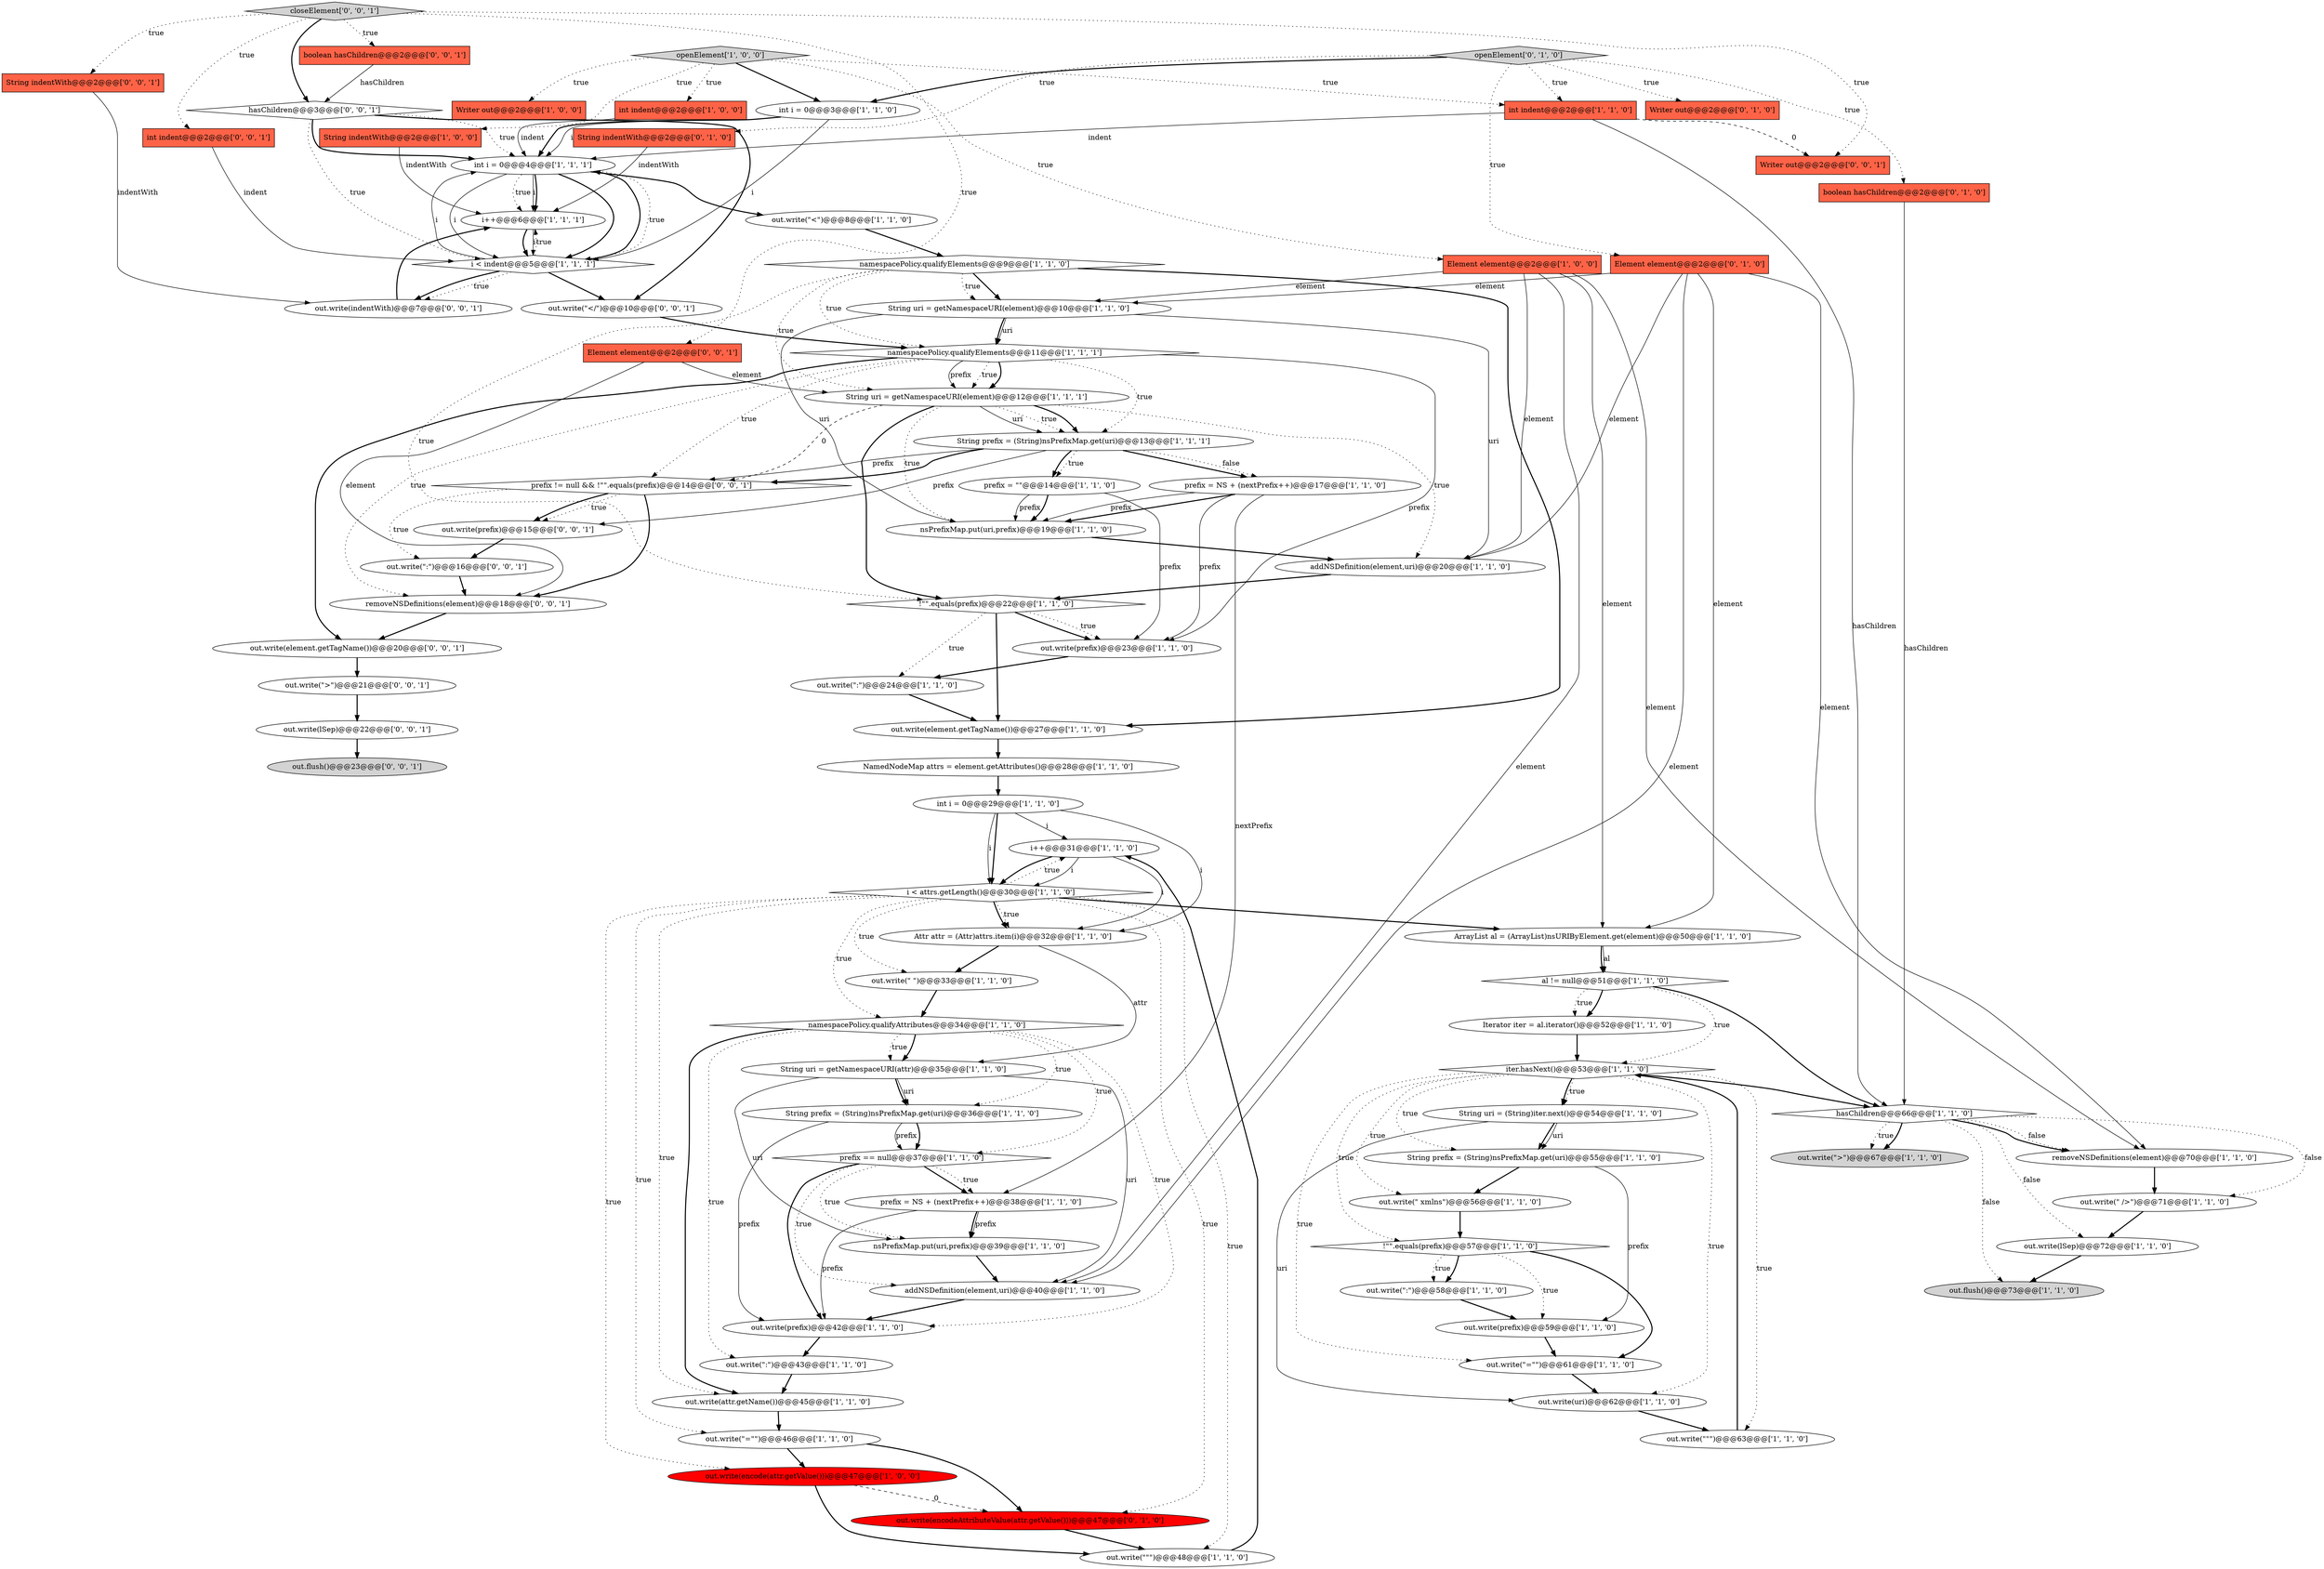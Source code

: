 digraph {
69 [style = filled, label = "hasChildren@@@3@@@['0', '0', '1']", fillcolor = white, shape = diamond image = "AAA0AAABBB3BBB"];
37 [style = filled, label = "namespacePolicy.qualifyAttributes@@@34@@@['1', '1', '0']", fillcolor = white, shape = diamond image = "AAA0AAABBB1BBB"];
40 [style = filled, label = "out.write(\" xmlns\")@@@56@@@['1', '1', '0']", fillcolor = white, shape = ellipse image = "AAA0AAABBB1BBB"];
43 [style = filled, label = "removeNSDefinitions(element)@@@70@@@['1', '1', '0']", fillcolor = white, shape = ellipse image = "AAA0AAABBB1BBB"];
16 [style = filled, label = "addNSDefinition(element,uri)@@@40@@@['1', '1', '0']", fillcolor = white, shape = ellipse image = "AAA0AAABBB1BBB"];
57 [style = filled, label = "int i = 0@@@29@@@['1', '1', '0']", fillcolor = white, shape = ellipse image = "AAA0AAABBB1BBB"];
30 [style = filled, label = "!\"\".equals(prefix)@@@22@@@['1', '1', '0']", fillcolor = white, shape = diamond image = "AAA0AAABBB1BBB"];
34 [style = filled, label = "out.write(\">\")@@@67@@@['1', '1', '0']", fillcolor = lightgray, shape = ellipse image = "AAA0AAABBB1BBB"];
79 [style = filled, label = "closeElement['0', '0', '1']", fillcolor = lightgray, shape = diamond image = "AAA0AAABBB3BBB"];
77 [style = filled, label = "prefix != null && !\"\".equals(prefix)@@@14@@@['0', '0', '1']", fillcolor = white, shape = diamond image = "AAA0AAABBB3BBB"];
60 [style = filled, label = "hasChildren@@@66@@@['1', '1', '0']", fillcolor = white, shape = diamond image = "AAA0AAABBB1BBB"];
73 [style = filled, label = "String indentWith@@@2@@@['0', '0', '1']", fillcolor = tomato, shape = box image = "AAA0AAABBB3BBB"];
74 [style = filled, label = "removeNSDefinitions(element)@@@18@@@['0', '0', '1']", fillcolor = white, shape = ellipse image = "AAA0AAABBB3BBB"];
68 [style = filled, label = "boolean hasChildren@@@2@@@['0', '0', '1']", fillcolor = tomato, shape = box image = "AAA0AAABBB3BBB"];
81 [style = filled, label = "out.write(\":\")@@@16@@@['0', '0', '1']", fillcolor = white, shape = ellipse image = "AAA0AAABBB3BBB"];
55 [style = filled, label = "out.write(element.getTagName())@@@27@@@['1', '1', '0']", fillcolor = white, shape = ellipse image = "AAA0AAABBB1BBB"];
42 [style = filled, label = "out.write(prefix)@@@59@@@['1', '1', '0']", fillcolor = white, shape = ellipse image = "AAA0AAABBB1BBB"];
62 [style = filled, label = "Element element@@@2@@@['0', '1', '0']", fillcolor = tomato, shape = box image = "AAA0AAABBB2BBB"];
10 [style = filled, label = "Writer out@@@2@@@['1', '0', '0']", fillcolor = tomato, shape = box image = "AAA0AAABBB1BBB"];
80 [style = filled, label = "out.write(lSep)@@@22@@@['0', '0', '1']", fillcolor = white, shape = ellipse image = "AAA0AAABBB3BBB"];
83 [style = filled, label = "Writer out@@@2@@@['0', '0', '1']", fillcolor = tomato, shape = box image = "AAA0AAABBB3BBB"];
54 [style = filled, label = "iter.hasNext()@@@53@@@['1', '1', '0']", fillcolor = white, shape = diamond image = "AAA0AAABBB1BBB"];
59 [style = filled, label = "int indent@@@2@@@['1', '1', '0']", fillcolor = tomato, shape = box image = "AAA0AAABBB1BBB"];
11 [style = filled, label = "out.write(\"=\"\")@@@46@@@['1', '1', '0']", fillcolor = white, shape = ellipse image = "AAA0AAABBB1BBB"];
14 [style = filled, label = "out.write(\" />\")@@@71@@@['1', '1', '0']", fillcolor = white, shape = ellipse image = "AAA0AAABBB1BBB"];
50 [style = filled, label = "out.write(lSep)@@@72@@@['1', '1', '0']", fillcolor = white, shape = ellipse image = "AAA0AAABBB1BBB"];
61 [style = filled, label = "out.write(\"\"\")@@@63@@@['1', '1', '0']", fillcolor = white, shape = ellipse image = "AAA0AAABBB1BBB"];
48 [style = filled, label = "addNSDefinition(element,uri)@@@20@@@['1', '1', '0']", fillcolor = white, shape = ellipse image = "AAA0AAABBB1BBB"];
0 [style = filled, label = "i++@@@31@@@['1', '1', '0']", fillcolor = white, shape = ellipse image = "AAA0AAABBB1BBB"];
53 [style = filled, label = "String uri = getNamespaceURI(attr)@@@35@@@['1', '1', '0']", fillcolor = white, shape = ellipse image = "AAA0AAABBB1BBB"];
22 [style = filled, label = "out.write(encode(attr.getValue()))@@@47@@@['1', '0', '0']", fillcolor = red, shape = ellipse image = "AAA1AAABBB1BBB"];
33 [style = filled, label = "out.write(uri)@@@62@@@['1', '1', '0']", fillcolor = white, shape = ellipse image = "AAA0AAABBB1BBB"];
1 [style = filled, label = "String indentWith@@@2@@@['1', '0', '0']", fillcolor = tomato, shape = box image = "AAA0AAABBB1BBB"];
44 [style = filled, label = "String uri = getNamespaceURI(element)@@@10@@@['1', '1', '0']", fillcolor = white, shape = ellipse image = "AAA0AAABBB1BBB"];
38 [style = filled, label = "String prefix = (String)nsPrefixMap.get(uri)@@@36@@@['1', '1', '0']", fillcolor = white, shape = ellipse image = "AAA0AAABBB1BBB"];
66 [style = filled, label = "Writer out@@@2@@@['0', '1', '0']", fillcolor = tomato, shape = box image = "AAA0AAABBB2BBB"];
18 [style = filled, label = "out.write(\":\")@@@58@@@['1', '1', '0']", fillcolor = white, shape = ellipse image = "AAA0AAABBB1BBB"];
24 [style = filled, label = "out.write(\"\"\")@@@48@@@['1', '1', '0']", fillcolor = white, shape = ellipse image = "AAA0AAABBB1BBB"];
71 [style = filled, label = "out.flush()@@@23@@@['0', '0', '1']", fillcolor = lightgray, shape = ellipse image = "AAA0AAABBB3BBB"];
8 [style = filled, label = "out.write(\":\")@@@43@@@['1', '1', '0']", fillcolor = white, shape = ellipse image = "AAA0AAABBB1BBB"];
17 [style = filled, label = "out.write(\"=\"\")@@@61@@@['1', '1', '0']", fillcolor = white, shape = ellipse image = "AAA0AAABBB1BBB"];
63 [style = filled, label = "String indentWith@@@2@@@['0', '1', '0']", fillcolor = tomato, shape = box image = "AAA0AAABBB2BBB"];
26 [style = filled, label = "int i = 0@@@3@@@['1', '1', '0']", fillcolor = white, shape = ellipse image = "AAA0AAABBB1BBB"];
84 [style = filled, label = "out.write(element.getTagName())@@@20@@@['0', '0', '1']", fillcolor = white, shape = ellipse image = "AAA0AAABBB3BBB"];
56 [style = filled, label = "!\"\".equals(prefix)@@@57@@@['1', '1', '0']", fillcolor = white, shape = diamond image = "AAA0AAABBB1BBB"];
65 [style = filled, label = "openElement['0', '1', '0']", fillcolor = lightgray, shape = diamond image = "AAA0AAABBB2BBB"];
7 [style = filled, label = "String prefix = (String)nsPrefixMap.get(uri)@@@13@@@['1', '1', '1']", fillcolor = white, shape = ellipse image = "AAA0AAABBB1BBB"];
29 [style = filled, label = "i++@@@6@@@['1', '1', '1']", fillcolor = white, shape = ellipse image = "AAA0AAABBB1BBB"];
21 [style = filled, label = "i < attrs.getLength()@@@30@@@['1', '1', '0']", fillcolor = white, shape = diamond image = "AAA0AAABBB1BBB"];
41 [style = filled, label = "al != null@@@51@@@['1', '1', '0']", fillcolor = white, shape = diamond image = "AAA0AAABBB1BBB"];
13 [style = filled, label = "int indent@@@2@@@['1', '0', '0']", fillcolor = tomato, shape = box image = "AAA0AAABBB1BBB"];
70 [style = filled, label = "out.write(prefix)@@@15@@@['0', '0', '1']", fillcolor = white, shape = ellipse image = "AAA0AAABBB3BBB"];
46 [style = filled, label = "out.write(attr.getName())@@@45@@@['1', '1', '0']", fillcolor = white, shape = ellipse image = "AAA0AAABBB1BBB"];
3 [style = filled, label = "out.write(\" \")@@@33@@@['1', '1', '0']", fillcolor = white, shape = ellipse image = "AAA0AAABBB1BBB"];
25 [style = filled, label = "namespacePolicy.qualifyElements@@@9@@@['1', '1', '0']", fillcolor = white, shape = diamond image = "AAA0AAABBB1BBB"];
2 [style = filled, label = "String uri = getNamespaceURI(element)@@@12@@@['1', '1', '1']", fillcolor = white, shape = ellipse image = "AAA0AAABBB1BBB"];
15 [style = filled, label = "NamedNodeMap attrs = element.getAttributes()@@@28@@@['1', '1', '0']", fillcolor = white, shape = ellipse image = "AAA0AAABBB1BBB"];
5 [style = filled, label = "openElement['1', '0', '0']", fillcolor = lightgray, shape = diamond image = "AAA0AAABBB1BBB"];
58 [style = filled, label = "Attr attr = (Attr)attrs.item(i)@@@32@@@['1', '1', '0']", fillcolor = white, shape = ellipse image = "AAA0AAABBB1BBB"];
19 [style = filled, label = "out.write(prefix)@@@23@@@['1', '1', '0']", fillcolor = white, shape = ellipse image = "AAA0AAABBB1BBB"];
12 [style = filled, label = "int i = 0@@@4@@@['1', '1', '1']", fillcolor = white, shape = ellipse image = "AAA0AAABBB1BBB"];
32 [style = filled, label = "ArrayList al = (ArrayList)nsURIByElement.get(element)@@@50@@@['1', '1', '0']", fillcolor = white, shape = ellipse image = "AAA0AAABBB1BBB"];
36 [style = filled, label = "i < indent@@@5@@@['1', '1', '1']", fillcolor = white, shape = diamond image = "AAA0AAABBB1BBB"];
39 [style = filled, label = "out.flush()@@@73@@@['1', '1', '0']", fillcolor = lightgray, shape = ellipse image = "AAA0AAABBB1BBB"];
20 [style = filled, label = "nsPrefixMap.put(uri,prefix)@@@39@@@['1', '1', '0']", fillcolor = white, shape = ellipse image = "AAA0AAABBB1BBB"];
47 [style = filled, label = "nsPrefixMap.put(uri,prefix)@@@19@@@['1', '1', '0']", fillcolor = white, shape = ellipse image = "AAA0AAABBB1BBB"];
76 [style = filled, label = "out.write(\">\")@@@21@@@['0', '0', '1']", fillcolor = white, shape = ellipse image = "AAA0AAABBB3BBB"];
9 [style = filled, label = "Iterator iter = al.iterator()@@@52@@@['1', '1', '0']", fillcolor = white, shape = ellipse image = "AAA0AAABBB1BBB"];
35 [style = filled, label = "out.write(prefix)@@@42@@@['1', '1', '0']", fillcolor = white, shape = ellipse image = "AAA0AAABBB1BBB"];
51 [style = filled, label = "out.write(\"<\")@@@8@@@['1', '1', '0']", fillcolor = white, shape = ellipse image = "AAA0AAABBB1BBB"];
23 [style = filled, label = "prefix = NS + (nextPrefix++)@@@17@@@['1', '1', '0']", fillcolor = white, shape = ellipse image = "AAA0AAABBB1BBB"];
75 [style = filled, label = "out.write(indentWith)@@@7@@@['0', '0', '1']", fillcolor = white, shape = ellipse image = "AAA0AAABBB3BBB"];
28 [style = filled, label = "String uri = (String)iter.next()@@@54@@@['1', '1', '0']", fillcolor = white, shape = ellipse image = "AAA0AAABBB1BBB"];
27 [style = filled, label = "out.write(\":\")@@@24@@@['1', '1', '0']", fillcolor = white, shape = ellipse image = "AAA0AAABBB1BBB"];
45 [style = filled, label = "prefix = \"\"@@@14@@@['1', '1', '0']", fillcolor = white, shape = ellipse image = "AAA0AAABBB1BBB"];
64 [style = filled, label = "boolean hasChildren@@@2@@@['0', '1', '0']", fillcolor = tomato, shape = box image = "AAA0AAABBB2BBB"];
78 [style = filled, label = "int indent@@@2@@@['0', '0', '1']", fillcolor = tomato, shape = box image = "AAA0AAABBB3BBB"];
6 [style = filled, label = "String prefix = (String)nsPrefixMap.get(uri)@@@55@@@['1', '1', '0']", fillcolor = white, shape = ellipse image = "AAA0AAABBB1BBB"];
52 [style = filled, label = "namespacePolicy.qualifyElements@@@11@@@['1', '1', '1']", fillcolor = white, shape = diamond image = "AAA0AAABBB1BBB"];
72 [style = filled, label = "Element element@@@2@@@['0', '0', '1']", fillcolor = tomato, shape = box image = "AAA0AAABBB3BBB"];
4 [style = filled, label = "Element element@@@2@@@['1', '0', '0']", fillcolor = tomato, shape = box image = "AAA0AAABBB1BBB"];
49 [style = filled, label = "prefix == null@@@37@@@['1', '1', '0']", fillcolor = white, shape = diamond image = "AAA0AAABBB1BBB"];
31 [style = filled, label = "prefix = NS + (nextPrefix++)@@@38@@@['1', '1', '0']", fillcolor = white, shape = ellipse image = "AAA0AAABBB1BBB"];
67 [style = filled, label = "out.write(encodeAttributeValue(attr.getValue()))@@@47@@@['0', '1', '0']", fillcolor = red, shape = ellipse image = "AAA1AAABBB2BBB"];
82 [style = filled, label = "out.write(\"</\")@@@10@@@['0', '0', '1']", fillcolor = white, shape = ellipse image = "AAA0AAABBB3BBB"];
12->29 [style = solid, label="i"];
28->6 [style = bold, label=""];
56->42 [style = dotted, label="true"];
57->58 [style = solid, label="i"];
65->64 [style = dotted, label="true"];
21->11 [style = dotted, label="true"];
26->36 [style = solid, label="i"];
5->1 [style = dotted, label="true"];
62->16 [style = solid, label="element"];
21->58 [style = bold, label=""];
75->29 [style = bold, label=""];
62->43 [style = solid, label="element"];
36->12 [style = solid, label="i"];
41->9 [style = bold, label=""];
44->47 [style = solid, label="uri"];
36->12 [style = bold, label=""];
58->3 [style = bold, label=""];
45->47 [style = solid, label="prefix"];
54->61 [style = dotted, label="true"];
15->57 [style = bold, label=""];
68->69 [style = solid, label="hasChildren"];
77->81 [style = dotted, label="true"];
62->32 [style = solid, label="element"];
25->44 [style = bold, label=""];
77->70 [style = bold, label=""];
72->2 [style = solid, label="element"];
69->82 [style = bold, label=""];
65->62 [style = dotted, label="true"];
13->12 [style = solid, label="indent"];
37->53 [style = bold, label=""];
36->82 [style = bold, label=""];
26->12 [style = bold, label=""];
37->38 [style = dotted, label="true"];
5->13 [style = dotted, label="true"];
62->48 [style = solid, label="element"];
72->74 [style = solid, label="element"];
20->16 [style = bold, label=""];
54->56 [style = dotted, label="true"];
38->49 [style = bold, label=""];
21->24 [style = dotted, label="true"];
2->48 [style = dotted, label="true"];
35->8 [style = bold, label=""];
78->36 [style = solid, label="indent"];
82->52 [style = bold, label=""];
21->37 [style = dotted, label="true"];
65->66 [style = dotted, label="true"];
2->7 [style = solid, label="uri"];
36->75 [style = dotted, label="true"];
44->48 [style = solid, label="uri"];
31->20 [style = bold, label=""];
53->38 [style = bold, label=""];
58->53 [style = solid, label="attr"];
0->21 [style = solid, label="i"];
69->36 [style = dotted, label="true"];
69->12 [style = bold, label=""];
25->44 [style = dotted, label="true"];
53->38 [style = solid, label="uri"];
29->36 [style = bold, label=""];
21->58 [style = dotted, label="true"];
52->19 [style = solid, label="prefix"];
79->69 [style = bold, label=""];
2->47 [style = dotted, label="true"];
47->48 [style = bold, label=""];
54->60 [style = bold, label=""];
54->6 [style = dotted, label="true"];
24->0 [style = bold, label=""];
21->0 [style = dotted, label="true"];
52->74 [style = dotted, label="true"];
25->55 [style = bold, label=""];
76->80 [style = bold, label=""];
30->19 [style = dotted, label="true"];
77->74 [style = bold, label=""];
21->22 [style = dotted, label="true"];
0->21 [style = bold, label=""];
37->49 [style = dotted, label="true"];
41->54 [style = dotted, label="true"];
50->39 [style = bold, label=""];
5->4 [style = dotted, label="true"];
12->51 [style = bold, label=""];
9->54 [style = bold, label=""];
52->2 [style = solid, label="prefix"];
30->19 [style = bold, label=""];
37->8 [style = dotted, label="true"];
52->77 [style = dotted, label="true"];
12->29 [style = bold, label=""];
37->46 [style = bold, label=""];
70->81 [style = bold, label=""];
5->59 [style = dotted, label="true"];
22->67 [style = dashed, label="0"];
64->60 [style = solid, label="hasChildren"];
57->21 [style = bold, label=""];
49->31 [style = bold, label=""];
25->52 [style = dotted, label="true"];
52->2 [style = dotted, label="true"];
79->73 [style = dotted, label="true"];
7->23 [style = bold, label=""];
73->75 [style = solid, label="indentWith"];
28->6 [style = solid, label="uri"];
51->25 [style = bold, label=""];
60->39 [style = dotted, label="false"];
36->29 [style = dotted, label="true"];
7->77 [style = solid, label="prefix"];
56->18 [style = bold, label=""];
0->58 [style = solid, label="i"];
60->34 [style = dotted, label="true"];
28->33 [style = solid, label="uri"];
59->12 [style = solid, label="indent"];
63->29 [style = solid, label="indentWith"];
65->26 [style = bold, label=""];
7->45 [style = dotted, label="true"];
41->9 [style = dotted, label="true"];
65->59 [style = dotted, label="true"];
3->37 [style = bold, label=""];
2->77 [style = dashed, label="0"];
23->31 [style = solid, label="nextPrefix"];
49->35 [style = bold, label=""];
40->56 [style = bold, label=""];
21->46 [style = dotted, label="true"];
32->41 [style = solid, label="al"];
69->12 [style = dotted, label="true"];
5->10 [style = dotted, label="true"];
38->49 [style = solid, label="prefix"];
7->70 [style = solid, label="prefix"];
74->84 [style = bold, label=""];
4->44 [style = solid, label="element"];
12->36 [style = dotted, label="true"];
12->36 [style = bold, label=""];
79->78 [style = dotted, label="true"];
5->26 [style = bold, label=""];
79->72 [style = dotted, label="true"];
53->20 [style = solid, label="uri"];
7->77 [style = bold, label=""];
52->7 [style = dotted, label="true"];
59->60 [style = solid, label="hasChildren"];
52->84 [style = bold, label=""];
11->67 [style = bold, label=""];
37->35 [style = dotted, label="true"];
6->42 [style = solid, label="prefix"];
60->50 [style = dotted, label="false"];
27->55 [style = bold, label=""];
43->14 [style = bold, label=""];
54->28 [style = dotted, label="true"];
29->36 [style = solid, label="i"];
81->74 [style = bold, label=""];
23->47 [style = bold, label=""];
14->50 [style = bold, label=""];
11->22 [style = bold, label=""];
55->15 [style = bold, label=""];
26->12 [style = solid, label="i"];
4->43 [style = solid, label="element"];
36->75 [style = bold, label=""];
21->3 [style = dotted, label="true"];
32->41 [style = bold, label=""];
84->76 [style = bold, label=""];
1->29 [style = solid, label="indentWith"];
61->54 [style = bold, label=""];
12->36 [style = solid, label="i"];
48->30 [style = bold, label=""];
60->43 [style = bold, label=""];
54->28 [style = bold, label=""];
25->2 [style = dotted, label="true"];
4->32 [style = solid, label="element"];
54->33 [style = dotted, label="true"];
60->43 [style = dotted, label="false"];
49->16 [style = dotted, label="true"];
57->0 [style = solid, label="i"];
7->23 [style = dotted, label="false"];
77->70 [style = dotted, label="true"];
33->61 [style = bold, label=""];
37->53 [style = dotted, label="true"];
23->19 [style = solid, label="prefix"];
12->29 [style = dotted, label="true"];
44->52 [style = solid, label="uri"];
30->27 [style = dotted, label="true"];
31->20 [style = solid, label="prefix"];
80->71 [style = bold, label=""];
23->47 [style = solid, label="prefix"];
42->17 [style = bold, label=""];
49->31 [style = dotted, label="true"];
54->40 [style = dotted, label="true"];
41->60 [style = bold, label=""];
4->16 [style = solid, label="element"];
17->33 [style = bold, label=""];
52->2 [style = bold, label=""];
49->20 [style = dotted, label="true"];
79->83 [style = dotted, label="true"];
60->14 [style = dotted, label="false"];
45->19 [style = solid, label="prefix"];
56->17 [style = bold, label=""];
46->11 [style = bold, label=""];
7->45 [style = bold, label=""];
30->55 [style = bold, label=""];
59->83 [style = dashed, label="0"];
8->46 [style = bold, label=""];
62->44 [style = solid, label="element"];
60->34 [style = bold, label=""];
54->17 [style = dotted, label="true"];
6->40 [style = bold, label=""];
2->7 [style = dotted, label="true"];
19->27 [style = bold, label=""];
4->48 [style = solid, label="element"];
38->35 [style = solid, label="prefix"];
21->32 [style = bold, label=""];
44->52 [style = bold, label=""];
79->68 [style = dotted, label="true"];
57->21 [style = solid, label="i"];
45->47 [style = bold, label=""];
21->67 [style = dotted, label="true"];
53->16 [style = solid, label="uri"];
67->24 [style = bold, label=""];
2->7 [style = bold, label=""];
16->35 [style = bold, label=""];
22->24 [style = bold, label=""];
2->30 [style = bold, label=""];
25->30 [style = dotted, label="true"];
65->63 [style = dotted, label="true"];
31->35 [style = solid, label="prefix"];
18->42 [style = bold, label=""];
56->18 [style = dotted, label="true"];
}
